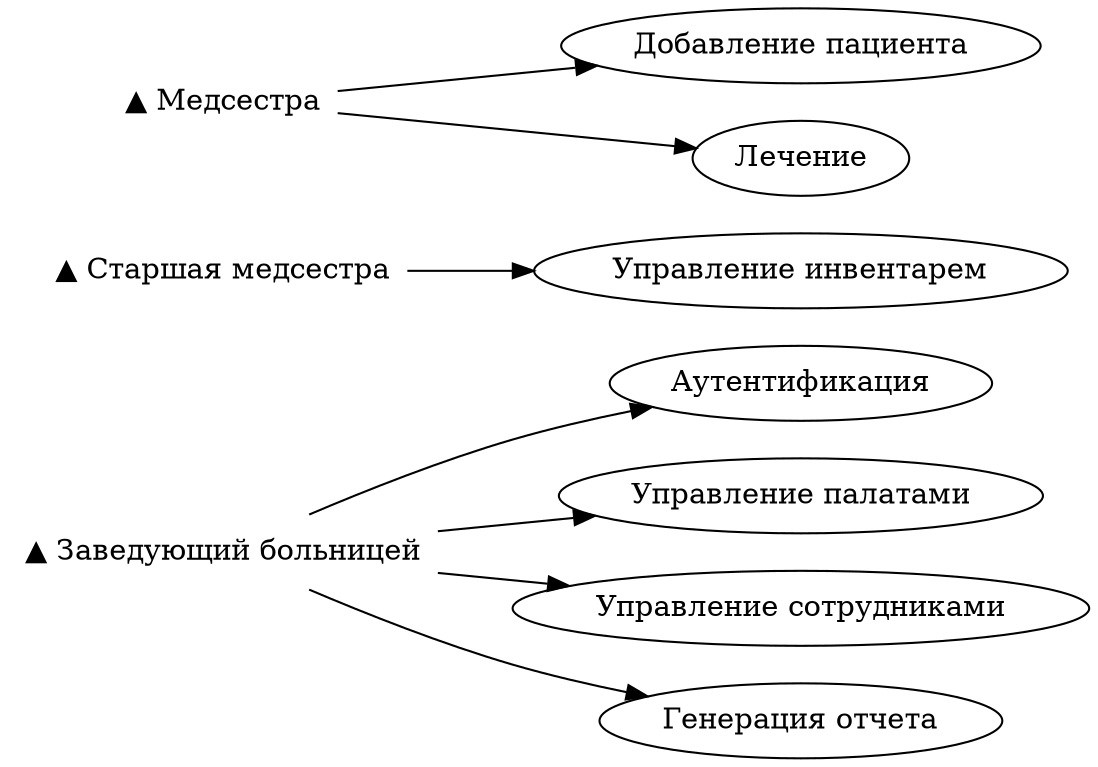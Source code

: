 digraph UseCase {
    rankdir=LR;

    node [shape=plaintext];
    Manager [label="▲ Заведующий больницей"];
    HeadNurse [label="▲ Старшая медсестра"];
    Nurse [label="▲ Медсестра"];

    node [shape=ellipse];
    Auth [label="Аутентификация"];
    WardMgmt [label="Управление палатами"];
    StaffMgmt [label="Управление сотрудниками"];
    ReportGen [label="Генерация отчета"];
    InventoryMgmt [label="Управление инвентарем"];
    AddPatient [label="Добавление пациента"];
    Treatment [label="Лечение"];

    Manager -> Auth;
    Manager -> WardMgmt;
    Manager -> StaffMgmt;
    Manager -> ReportGen;
    HeadNurse -> InventoryMgmt;
    Nurse -> AddPatient;
    Nurse -> Treatment;
}
